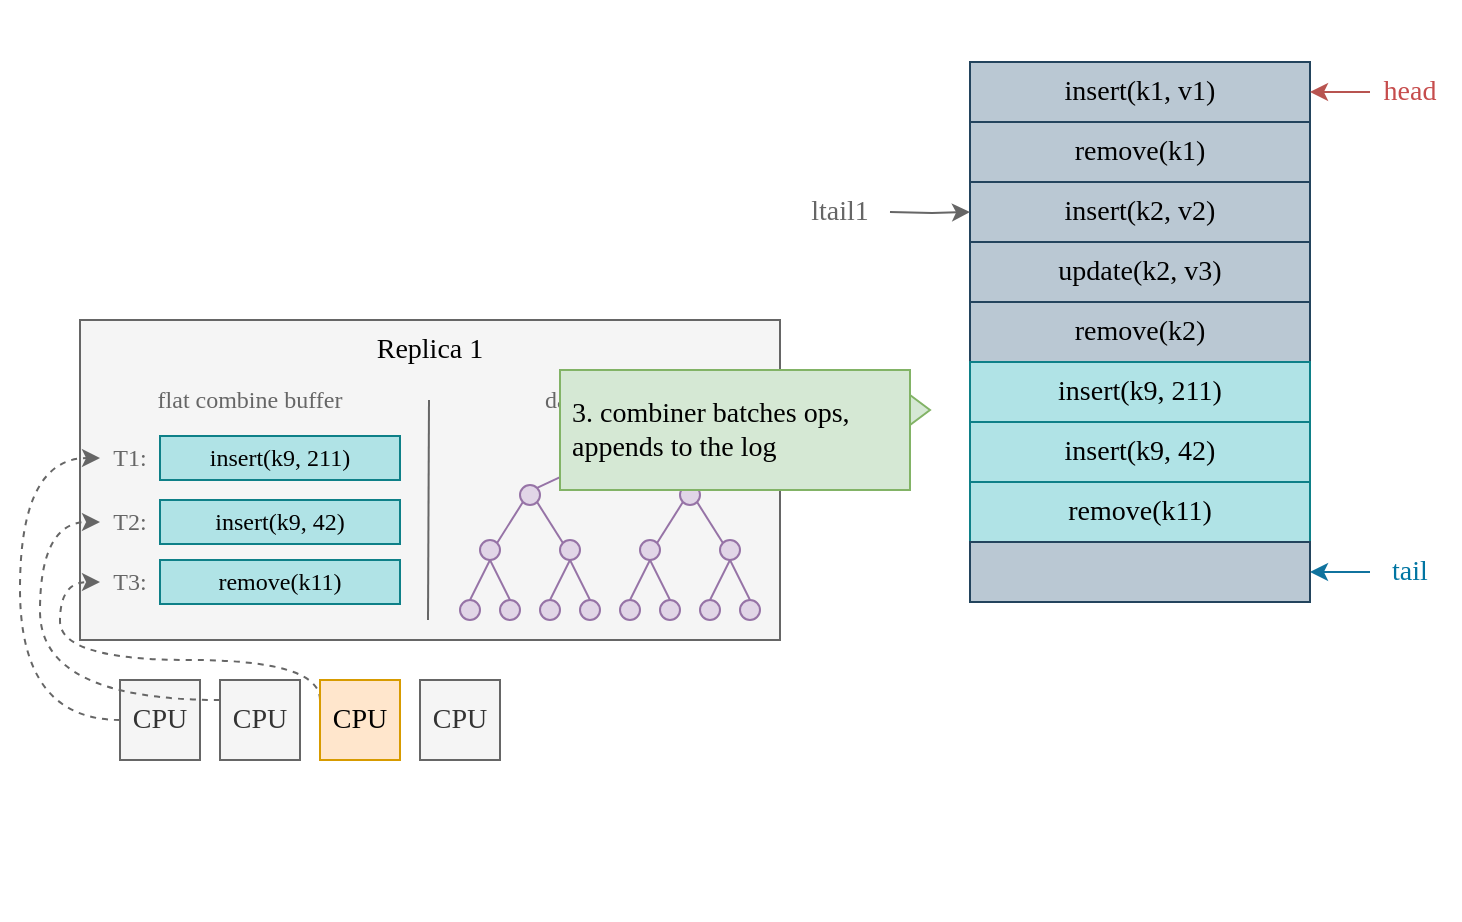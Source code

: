<mxfile>
    <diagram id="_LHDZrtanYBteQejp4xX" name="第 1 页">
        <mxGraphModel dx="1618" dy="738" grid="1" gridSize="10" guides="1" tooltips="1" connect="1" arrows="1" fold="1" page="1" pageScale="1" pageWidth="827" pageHeight="1169" math="0" shadow="0">
            <root>
                <mxCell id="0"/>
                <mxCell id="1" parent="0"/>
                <mxCell id="117" value="" style="rounded=0;whiteSpace=wrap;html=1;fillColor=none;strokeColor=none;" vertex="1" parent="1">
                    <mxGeometry x="-130" y="20" width="730" height="460" as="geometry"/>
                </mxCell>
                <mxCell id="9" value="insert(k1, v1)" style="text;html=1;strokeColor=#23445d;fillColor=#bac8d3;align=center;verticalAlign=middle;whiteSpace=wrap;rounded=0;fontSize=14;fontFamily=Menlo;" parent="1" vertex="1">
                    <mxGeometry x="355" y="51" width="170" height="30" as="geometry"/>
                </mxCell>
                <mxCell id="10" value="remove(k1)" style="text;html=1;strokeColor=#23445d;fillColor=#bac8d3;align=center;verticalAlign=middle;whiteSpace=wrap;rounded=0;fontSize=14;fontFamily=Menlo;" parent="1" vertex="1">
                    <mxGeometry x="355" y="81" width="170" height="30" as="geometry"/>
                </mxCell>
                <mxCell id="11" value="insert(k2, v2)" style="text;html=1;strokeColor=#23445d;fillColor=#bac8d3;align=center;verticalAlign=middle;whiteSpace=wrap;rounded=0;fontSize=14;fontFamily=Menlo;" parent="1" vertex="1">
                    <mxGeometry x="355" y="111" width="170" height="30" as="geometry"/>
                </mxCell>
                <mxCell id="12" value="update(k2, v3)" style="text;html=1;strokeColor=#23445d;fillColor=#bac8d3;align=center;verticalAlign=middle;whiteSpace=wrap;rounded=0;fontSize=14;fontFamily=Menlo;" parent="1" vertex="1">
                    <mxGeometry x="355" y="141" width="170" height="30" as="geometry"/>
                </mxCell>
                <mxCell id="13" value="remove(k2)" style="text;html=1;strokeColor=#23445d;fillColor=#bac8d3;align=center;verticalAlign=middle;whiteSpace=wrap;rounded=0;fontSize=14;fontFamily=Menlo;" parent="1" vertex="1">
                    <mxGeometry x="355" y="171" width="170" height="30" as="geometry"/>
                </mxCell>
                <mxCell id="14" value="&lt;span style=&quot;font-size: 14px;&quot;&gt;insert(k9, 211)&lt;/span&gt;" style="text;html=1;strokeColor=#0e8088;fillColor=#b0e3e6;align=center;verticalAlign=middle;whiteSpace=wrap;rounded=0;fontSize=14;fontFamily=Menlo;labelBackgroundColor=none;" parent="1" vertex="1">
                    <mxGeometry x="355" y="201" width="170" height="30" as="geometry"/>
                </mxCell>
                <mxCell id="15" value="&lt;meta charset=&quot;utf-8&quot; style=&quot;font-size: 14px;&quot;&gt;&lt;span style=&quot;color: rgb(0, 0, 0); font-family: menlo; font-size: 14px; font-style: normal; font-weight: 400; letter-spacing: normal; text-align: center; text-indent: 0px; text-transform: none; word-spacing: 0px; display: inline; float: none;&quot;&gt;insert(k9, 42)&lt;/span&gt;" style="text;html=1;strokeColor=#0e8088;fillColor=#b0e3e6;align=center;verticalAlign=middle;whiteSpace=wrap;rounded=0;fontSize=14;fontFamily=Menlo;labelBackgroundColor=none;" parent="1" vertex="1">
                    <mxGeometry x="355" y="231" width="170" height="30" as="geometry"/>
                </mxCell>
                <mxCell id="16" value="" style="endArrow=classic;html=1;fillColor=#f8cecc;strokeColor=#b85450;exitX=0;exitY=0.5;exitDx=0;exitDy=0;entryX=1;entryY=0.5;entryDx=0;entryDy=0;" parent="1" source="17" target="9" edge="1">
                    <mxGeometry width="50" height="50" relative="1" as="geometry">
                        <mxPoint x="565" y="66" as="sourcePoint"/>
                        <mxPoint x="565" y="111" as="targetPoint"/>
                    </mxGeometry>
                </mxCell>
                <mxCell id="17" value="head" style="text;html=1;strokeColor=none;fillColor=none;align=center;verticalAlign=middle;whiteSpace=wrap;rounded=0;fontFamily=Menlo;fontSize=14;fontColor=#C64C4C;" parent="1" vertex="1">
                    <mxGeometry x="555" y="56" width="40" height="20" as="geometry"/>
                </mxCell>
                <mxCell id="18" style="edgeStyle=orthogonalEdgeStyle;rounded=0;orthogonalLoop=1;jettySize=auto;html=1;entryX=0;entryY=0.5;entryDx=0;entryDy=0;fontFamily=Menlo;fontSize=14;fontColor=#000000;endArrow=classic;endFill=1;fillColor=#f5f5f5;strokeColor=#666666;" parent="1" target="11" edge="1">
                    <mxGeometry relative="1" as="geometry">
                        <mxPoint x="315" y="126" as="sourcePoint"/>
                    </mxGeometry>
                </mxCell>
                <mxCell id="20" value="" style="rounded=0;whiteSpace=wrap;html=1;fontFamily=Menlo;fontSize=14;fontColor=#333333;fillColor=#f5f5f5;strokeColor=#666666;" parent="1" vertex="1">
                    <mxGeometry x="-90" y="180" width="350" height="160" as="geometry"/>
                </mxCell>
                <mxCell id="21" value="" style="endArrow=classic;html=1;fillColor=#b1ddf0;strokeColor=#10739e;exitX=0;exitY=0.5;exitDx=0;exitDy=0;entryX=1;entryY=0.5;entryDx=0;entryDy=0;" parent="1" source="22" edge="1">
                    <mxGeometry width="50" height="50" relative="1" as="geometry">
                        <mxPoint x="565" y="306" as="sourcePoint"/>
                        <mxPoint x="525" y="306" as="targetPoint"/>
                    </mxGeometry>
                </mxCell>
                <mxCell id="22" value="tail" style="text;html=1;strokeColor=none;fillColor=none;align=center;verticalAlign=middle;whiteSpace=wrap;rounded=0;fontFamily=Menlo;fontSize=14;fontColor=#0075A2;" parent="1" vertex="1">
                    <mxGeometry x="555" y="296" width="40" height="20" as="geometry"/>
                </mxCell>
                <mxCell id="52" value="Replica 1" style="text;html=1;strokeColor=none;fillColor=none;align=center;verticalAlign=middle;whiteSpace=wrap;rounded=0;fontFamily=Menlo;fontSize=14;" parent="1" vertex="1">
                    <mxGeometry x="-60" y="185" width="290" height="20" as="geometry"/>
                </mxCell>
                <mxCell id="87" value="ltail1" style="text;html=1;strokeColor=none;fillColor=none;align=center;verticalAlign=middle;whiteSpace=wrap;rounded=0;fontFamily=Menlo;fontSize=14;fontColor=#666666;" parent="1" vertex="1">
                    <mxGeometry x="270" y="116" width="40" height="20" as="geometry"/>
                </mxCell>
                <mxCell id="89" value="" style="group" parent="1" vertex="1" connectable="0">
                    <mxGeometry x="100" y="240" width="150" height="90" as="geometry"/>
                </mxCell>
                <mxCell id="25" value="" style="ellipse;whiteSpace=wrap;html=1;aspect=fixed;fontFamily=Menlo;fontSize=14;fillColor=#e1d5e7;strokeColor=#9673a6;" parent="89" vertex="1">
                    <mxGeometry x="70" width="10" height="10" as="geometry"/>
                </mxCell>
                <mxCell id="28" value="" style="ellipse;whiteSpace=wrap;html=1;aspect=fixed;fontFamily=Menlo;fontSize=14;fillColor=#e1d5e7;strokeColor=#9673a6;" parent="89" vertex="1">
                    <mxGeometry x="30" y="22.5" width="10" height="10" as="geometry"/>
                </mxCell>
                <mxCell id="23" style="rounded=0;orthogonalLoop=1;jettySize=auto;html=1;exitX=0;exitY=1;exitDx=0;exitDy=0;entryX=1;entryY=0;entryDx=0;entryDy=0;fontFamily=Menlo;fontSize=14;fontColor=#0075A2;endArrow=none;endFill=0;fillColor=#e1d5e7;strokeColor=#9673a6;" parent="89" source="25" target="28" edge="1">
                    <mxGeometry relative="1" as="geometry"/>
                </mxCell>
                <mxCell id="31" value="" style="ellipse;whiteSpace=wrap;html=1;aspect=fixed;fontFamily=Menlo;fontSize=14;fillColor=#e1d5e7;strokeColor=#9673a6;" parent="89" vertex="1">
                    <mxGeometry x="110" y="22.5" width="10" height="10" as="geometry"/>
                </mxCell>
                <mxCell id="24" style="edgeStyle=none;rounded=0;orthogonalLoop=1;jettySize=auto;html=1;exitX=1;exitY=1;exitDx=0;exitDy=0;entryX=0;entryY=0;entryDx=0;entryDy=0;fontFamily=Menlo;fontSize=14;fontColor=#0075A2;endArrow=none;endFill=0;fillColor=#e1d5e7;strokeColor=#9673a6;" parent="89" source="25" target="31" edge="1">
                    <mxGeometry relative="1" as="geometry"/>
                </mxCell>
                <mxCell id="34" value="" style="ellipse;whiteSpace=wrap;html=1;aspect=fixed;fontFamily=Menlo;fontSize=14;fillColor=#e1d5e7;strokeColor=#9673a6;" parent="89" vertex="1">
                    <mxGeometry x="10" y="50" width="10" height="10" as="geometry"/>
                </mxCell>
                <mxCell id="26" style="edgeStyle=none;rounded=0;orthogonalLoop=1;jettySize=auto;html=1;exitX=0;exitY=1;exitDx=0;exitDy=0;entryX=1;entryY=0;entryDx=0;entryDy=0;fontFamily=Menlo;fontSize=14;fontColor=#0075A2;endArrow=none;endFill=0;fillColor=#e1d5e7;strokeColor=#9673a6;" parent="89" source="28" target="34" edge="1">
                    <mxGeometry relative="1" as="geometry"/>
                </mxCell>
                <mxCell id="37" value="" style="ellipse;whiteSpace=wrap;html=1;aspect=fixed;fontFamily=Menlo;fontSize=14;fillColor=#e1d5e7;strokeColor=#9673a6;" parent="89" vertex="1">
                    <mxGeometry x="50" y="50" width="10" height="10" as="geometry"/>
                </mxCell>
                <mxCell id="27" style="edgeStyle=none;rounded=0;orthogonalLoop=1;jettySize=auto;html=1;exitX=1;exitY=1;exitDx=0;exitDy=0;entryX=0;entryY=0;entryDx=0;entryDy=0;fontFamily=Menlo;fontSize=14;fontColor=#0075A2;endArrow=none;endFill=0;fillColor=#e1d5e7;strokeColor=#9673a6;" parent="89" source="28" target="37" edge="1">
                    <mxGeometry relative="1" as="geometry"/>
                </mxCell>
                <mxCell id="40" value="" style="ellipse;whiteSpace=wrap;html=1;aspect=fixed;fontFamily=Menlo;fontSize=14;fillColor=#e1d5e7;strokeColor=#9673a6;" parent="89" vertex="1">
                    <mxGeometry x="90" y="50" width="10" height="10" as="geometry"/>
                </mxCell>
                <mxCell id="29" style="edgeStyle=none;rounded=0;orthogonalLoop=1;jettySize=auto;html=1;exitX=0;exitY=1;exitDx=0;exitDy=0;entryX=1;entryY=0;entryDx=0;entryDy=0;fontFamily=Menlo;fontSize=14;fontColor=#0075A2;endArrow=none;endFill=0;fillColor=#e1d5e7;strokeColor=#9673a6;" parent="89" source="31" target="40" edge="1">
                    <mxGeometry relative="1" as="geometry"/>
                </mxCell>
                <mxCell id="43" value="" style="ellipse;whiteSpace=wrap;html=1;aspect=fixed;fontFamily=Menlo;fontSize=14;fillColor=#e1d5e7;strokeColor=#9673a6;" parent="89" vertex="1">
                    <mxGeometry x="130" y="50" width="10" height="10" as="geometry"/>
                </mxCell>
                <mxCell id="30" style="edgeStyle=none;rounded=0;orthogonalLoop=1;jettySize=auto;html=1;exitX=1;exitY=1;exitDx=0;exitDy=0;entryX=0;entryY=0;entryDx=0;entryDy=0;fontFamily=Menlo;fontSize=14;fontColor=#0075A2;endArrow=none;endFill=0;fillColor=#e1d5e7;strokeColor=#9673a6;" parent="89" source="31" target="43" edge="1">
                    <mxGeometry relative="1" as="geometry"/>
                </mxCell>
                <mxCell id="44" value="" style="ellipse;whiteSpace=wrap;html=1;aspect=fixed;fontFamily=Menlo;fontSize=14;fillColor=#e1d5e7;strokeColor=#9673a6;" parent="89" vertex="1">
                    <mxGeometry y="80" width="10" height="10" as="geometry"/>
                </mxCell>
                <mxCell id="32" style="edgeStyle=none;rounded=0;orthogonalLoop=1;jettySize=auto;html=1;exitX=0.5;exitY=1;exitDx=0;exitDy=0;entryX=0.5;entryY=0;entryDx=0;entryDy=0;fontFamily=Menlo;fontSize=14;fontColor=#0075A2;endArrow=none;endFill=0;fillColor=#e1d5e7;strokeColor=#9673a6;" parent="89" source="34" target="44" edge="1">
                    <mxGeometry relative="1" as="geometry"/>
                </mxCell>
                <mxCell id="45" value="" style="ellipse;whiteSpace=wrap;html=1;aspect=fixed;fontFamily=Menlo;fontSize=14;fillColor=#e1d5e7;strokeColor=#9673a6;" parent="89" vertex="1">
                    <mxGeometry x="20" y="80" width="10" height="10" as="geometry"/>
                </mxCell>
                <mxCell id="33" style="edgeStyle=none;rounded=0;orthogonalLoop=1;jettySize=auto;html=1;exitX=0.5;exitY=1;exitDx=0;exitDy=0;entryX=0.5;entryY=0;entryDx=0;entryDy=0;fontFamily=Menlo;fontSize=14;fontColor=#0075A2;endArrow=none;endFill=0;fillColor=#e1d5e7;strokeColor=#9673a6;" parent="89" source="34" target="45" edge="1">
                    <mxGeometry relative="1" as="geometry"/>
                </mxCell>
                <mxCell id="46" value="" style="ellipse;whiteSpace=wrap;html=1;aspect=fixed;fontFamily=Menlo;fontSize=14;fillColor=#e1d5e7;strokeColor=#9673a6;" parent="89" vertex="1">
                    <mxGeometry x="40" y="80" width="10" height="10" as="geometry"/>
                </mxCell>
                <mxCell id="35" style="edgeStyle=none;rounded=0;orthogonalLoop=1;jettySize=auto;html=1;exitX=0.5;exitY=1;exitDx=0;exitDy=0;entryX=0.5;entryY=0;entryDx=0;entryDy=0;fontFamily=Menlo;fontSize=14;fontColor=#0075A2;endArrow=none;endFill=0;fillColor=#e1d5e7;strokeColor=#9673a6;" parent="89" source="37" target="46" edge="1">
                    <mxGeometry relative="1" as="geometry"/>
                </mxCell>
                <mxCell id="47" value="" style="ellipse;whiteSpace=wrap;html=1;aspect=fixed;fontFamily=Menlo;fontSize=14;fillColor=#e1d5e7;strokeColor=#9673a6;" parent="89" vertex="1">
                    <mxGeometry x="60" y="80" width="10" height="10" as="geometry"/>
                </mxCell>
                <mxCell id="36" style="edgeStyle=none;rounded=0;orthogonalLoop=1;jettySize=auto;html=1;exitX=0.5;exitY=1;exitDx=0;exitDy=0;entryX=0.5;entryY=0;entryDx=0;entryDy=0;fontFamily=Menlo;fontSize=14;fontColor=#0075A2;endArrow=none;endFill=0;fillColor=#e1d5e7;strokeColor=#9673a6;" parent="89" source="37" target="47" edge="1">
                    <mxGeometry relative="1" as="geometry"/>
                </mxCell>
                <mxCell id="48" value="" style="ellipse;whiteSpace=wrap;html=1;aspect=fixed;fontFamily=Menlo;fontSize=14;fillColor=#e1d5e7;strokeColor=#9673a6;" parent="89" vertex="1">
                    <mxGeometry x="80" y="80" width="10" height="10" as="geometry"/>
                </mxCell>
                <mxCell id="38" style="edgeStyle=none;rounded=0;orthogonalLoop=1;jettySize=auto;html=1;exitX=0.5;exitY=1;exitDx=0;exitDy=0;entryX=0.5;entryY=0;entryDx=0;entryDy=0;fontFamily=Menlo;fontSize=14;fontColor=#0075A2;endArrow=none;endFill=0;fillColor=#e1d5e7;strokeColor=#9673a6;" parent="89" source="40" target="48" edge="1">
                    <mxGeometry relative="1" as="geometry"/>
                </mxCell>
                <mxCell id="49" value="" style="ellipse;whiteSpace=wrap;html=1;aspect=fixed;fontFamily=Menlo;fontSize=14;fillColor=#e1d5e7;strokeColor=#9673a6;" parent="89" vertex="1">
                    <mxGeometry x="100" y="80" width="10" height="10" as="geometry"/>
                </mxCell>
                <mxCell id="39" style="edgeStyle=none;rounded=0;orthogonalLoop=1;jettySize=auto;html=1;exitX=0.5;exitY=1;exitDx=0;exitDy=0;entryX=0.5;entryY=0;entryDx=0;entryDy=0;fontFamily=Menlo;fontSize=14;fontColor=#0075A2;endArrow=none;endFill=0;fillColor=#e1d5e7;strokeColor=#9673a6;" parent="89" source="40" target="49" edge="1">
                    <mxGeometry relative="1" as="geometry"/>
                </mxCell>
                <mxCell id="50" value="" style="ellipse;whiteSpace=wrap;html=1;aspect=fixed;fontFamily=Menlo;fontSize=14;fillColor=#e1d5e7;strokeColor=#9673a6;" parent="89" vertex="1">
                    <mxGeometry x="120" y="80" width="10" height="10" as="geometry"/>
                </mxCell>
                <mxCell id="41" style="edgeStyle=none;rounded=0;orthogonalLoop=1;jettySize=auto;html=1;exitX=0.5;exitY=1;exitDx=0;exitDy=0;entryX=0.5;entryY=0;entryDx=0;entryDy=0;fontFamily=Menlo;fontSize=14;fontColor=#0075A2;endArrow=none;endFill=0;fillColor=#e1d5e7;strokeColor=#9673a6;" parent="89" source="43" target="50" edge="1">
                    <mxGeometry relative="1" as="geometry"/>
                </mxCell>
                <mxCell id="51" value="" style="ellipse;whiteSpace=wrap;html=1;aspect=fixed;fontFamily=Menlo;fontSize=14;fillColor=#e1d5e7;strokeColor=#9673a6;" parent="89" vertex="1">
                    <mxGeometry x="140" y="80" width="10" height="10" as="geometry"/>
                </mxCell>
                <mxCell id="42" style="edgeStyle=none;rounded=0;orthogonalLoop=1;jettySize=auto;html=1;exitX=0.5;exitY=1;exitDx=0;exitDy=0;entryX=0.5;entryY=0;entryDx=0;entryDy=0;fontFamily=Menlo;fontSize=14;fontColor=#0075A2;endArrow=none;endFill=0;fillColor=#e1d5e7;strokeColor=#9673a6;" parent="89" source="43" target="51" edge="1">
                    <mxGeometry relative="1" as="geometry"/>
                </mxCell>
                <mxCell id="90" value="data structure" style="text;html=1;strokeColor=none;fillColor=none;align=center;verticalAlign=middle;whiteSpace=wrap;rounded=0;fontFamily=Menlo;fontSize=12;fontColor=#666666;" parent="1" vertex="1">
                    <mxGeometry x="100" y="210" width="150" height="20" as="geometry"/>
                </mxCell>
                <mxCell id="91" value="flat combine buffer" style="text;html=1;strokeColor=none;fillColor=none;align=center;verticalAlign=middle;whiteSpace=wrap;rounded=0;fontFamily=Menlo;fontSize=12;fontColor=#666666;" parent="1" vertex="1">
                    <mxGeometry x="-80" y="210" width="150" height="20" as="geometry"/>
                </mxCell>
                <mxCell id="104" style="edgeStyle=orthogonalEdgeStyle;rounded=0;orthogonalLoop=1;jettySize=auto;html=1;exitX=0;exitY=0.5;exitDx=0;exitDy=0;entryX=0;entryY=0.5;entryDx=0;entryDy=0;fontFamily=Menlo;fontSize=12;fontColor=#666666;curved=1;fillColor=#f5f5f5;strokeColor=#666666;dashed=1;" parent="1" source="92" target="99" edge="1">
                    <mxGeometry relative="1" as="geometry">
                        <Array as="points">
                            <mxPoint x="-120" y="380"/>
                            <mxPoint x="-120" y="249"/>
                        </Array>
                    </mxGeometry>
                </mxCell>
                <mxCell id="92" value="CPU" style="rounded=0;whiteSpace=wrap;html=1;fontSize=14;fontColor=#333333;fontFamily=Menlo;fillColor=#f5f5f5;strokeColor=#666666;" parent="1" vertex="1">
                    <mxGeometry x="-70" y="360" width="40" height="40" as="geometry"/>
                </mxCell>
                <mxCell id="105" style="edgeStyle=orthogonalEdgeStyle;curved=1;rounded=0;orthogonalLoop=1;jettySize=auto;html=1;exitX=0;exitY=0.25;exitDx=0;exitDy=0;entryX=0;entryY=0.5;entryDx=0;entryDy=0;fontFamily=Menlo;fontSize=12;fontColor=#666666;fillColor=#f5f5f5;strokeColor=#666666;dashed=1;" parent="1" source="93" target="101" edge="1">
                    <mxGeometry relative="1" as="geometry">
                        <Array as="points">
                            <mxPoint x="-110" y="370"/>
                            <mxPoint x="-110" y="281"/>
                        </Array>
                    </mxGeometry>
                </mxCell>
                <mxCell id="93" value="CPU" style="rounded=0;whiteSpace=wrap;html=1;fontSize=14;fontColor=#333333;fontFamily=Menlo;fillColor=#f5f5f5;strokeColor=#666666;" parent="1" vertex="1">
                    <mxGeometry x="-20" y="360" width="40" height="40" as="geometry"/>
                </mxCell>
                <mxCell id="106" style="edgeStyle=orthogonalEdgeStyle;curved=1;rounded=0;orthogonalLoop=1;jettySize=auto;html=1;exitX=0;exitY=0.25;exitDx=0;exitDy=0;entryX=0;entryY=0.5;entryDx=0;entryDy=0;dashed=1;fontFamily=Menlo;fontSize=12;fontColor=#666666;fillColor=#f5f5f5;strokeColor=#666666;" parent="1" source="96" target="103" edge="1">
                    <mxGeometry relative="1" as="geometry">
                        <Array as="points">
                            <mxPoint x="30" y="350"/>
                            <mxPoint x="-100" y="350"/>
                            <mxPoint x="-100" y="311"/>
                        </Array>
                    </mxGeometry>
                </mxCell>
                <mxCell id="96" value="CPU" style="rounded=0;whiteSpace=wrap;html=1;fontSize=14;fontFamily=Menlo;fillColor=#ffe6cc;strokeColor=#d79b00;" parent="1" vertex="1">
                    <mxGeometry x="30" y="360" width="40" height="40" as="geometry"/>
                </mxCell>
                <mxCell id="97" value="CPU" style="rounded=0;whiteSpace=wrap;html=1;fontSize=14;fontColor=#333333;fontFamily=Menlo;fillColor=#f5f5f5;strokeColor=#666666;" parent="1" vertex="1">
                    <mxGeometry x="80" y="360" width="40" height="40" as="geometry"/>
                </mxCell>
                <mxCell id="98" value="insert(k9, 211)" style="rounded=0;whiteSpace=wrap;html=1;fontFamily=Menlo;fontSize=12;fillColor=#b0e3e6;strokeColor=#0e8088;" parent="1" vertex="1">
                    <mxGeometry x="-50" y="238" width="120" height="22" as="geometry"/>
                </mxCell>
                <mxCell id="99" value="T1:" style="text;html=1;strokeColor=none;fillColor=none;align=center;verticalAlign=middle;whiteSpace=wrap;rounded=0;fontFamily=Menlo;fontSize=12;fontColor=#666666;" parent="1" vertex="1">
                    <mxGeometry x="-80" y="239" width="30" height="20" as="geometry"/>
                </mxCell>
                <mxCell id="100" value="insert(k9, 42)" style="rounded=0;whiteSpace=wrap;html=1;fontFamily=Menlo;fontSize=12;fillColor=#b0e3e6;strokeColor=#0e8088;" parent="1" vertex="1">
                    <mxGeometry x="-50" y="270" width="120" height="22" as="geometry"/>
                </mxCell>
                <mxCell id="101" value="T2:" style="text;html=1;strokeColor=none;fillColor=none;align=center;verticalAlign=middle;whiteSpace=wrap;rounded=0;fontFamily=Menlo;fontSize=12;fontColor=#666666;" parent="1" vertex="1">
                    <mxGeometry x="-80" y="271" width="30" height="20" as="geometry"/>
                </mxCell>
                <mxCell id="102" value="remove(k11)" style="rounded=0;whiteSpace=wrap;html=1;fontFamily=Menlo;fontSize=12;fillColor=#b0e3e6;strokeColor=#0e8088;" parent="1" vertex="1">
                    <mxGeometry x="-50" y="300" width="120" height="22" as="geometry"/>
                </mxCell>
                <mxCell id="103" value="T3:" style="text;html=1;strokeColor=none;fillColor=none;align=center;verticalAlign=middle;whiteSpace=wrap;rounded=0;fontFamily=Menlo;fontSize=12;fontColor=#666666;" parent="1" vertex="1">
                    <mxGeometry x="-80" y="301" width="30" height="20" as="geometry"/>
                </mxCell>
                <mxCell id="107" value="" style="endArrow=none;html=1;fontFamily=Menlo;fontSize=12;fontColor=#666666;fillColor=#f5f5f5;strokeColor=#666666;" parent="1" edge="1">
                    <mxGeometry width="50" height="50" relative="1" as="geometry">
                        <mxPoint x="84" y="330" as="sourcePoint"/>
                        <mxPoint x="84.5" y="220" as="targetPoint"/>
                    </mxGeometry>
                </mxCell>
                <mxCell id="109" value="3. combiner batches ops, appends to the log" style="rounded=0;whiteSpace=wrap;html=1;fontFamily=Menlo;fontSize=14;fillColor=#d5e8d4;strokeColor=#82b366;align=left;spacingLeft=4;spacingRight=4;spacingTop=0;spacingBottom=0;" parent="1" vertex="1">
                    <mxGeometry x="150" y="205" width="175" height="60" as="geometry"/>
                </mxCell>
                <mxCell id="111" value="" style="triangle;whiteSpace=wrap;html=1;fontFamily=Menlo;fontSize=14;align=left;rotation=0;fillColor=#d5e8d4;strokeColor=#82b366;" parent="1" vertex="1">
                    <mxGeometry x="325" y="217.5" width="10" height="15" as="geometry"/>
                </mxCell>
                <mxCell id="115" value="&lt;meta charset=&quot;utf-8&quot; style=&quot;font-size: 14px;&quot;&gt;&lt;span style=&quot;color: rgb(0, 0, 0); font-family: menlo; font-size: 14px; font-style: normal; font-weight: 400; letter-spacing: normal; text-align: center; text-indent: 0px; text-transform: none; word-spacing: 0px; display: inline; float: none;&quot;&gt;remove(k11)&lt;/span&gt;" style="text;html=1;strokeColor=#0e8088;fillColor=#b0e3e6;align=center;verticalAlign=middle;whiteSpace=wrap;rounded=0;fontSize=14;fontFamily=Menlo;labelBackgroundColor=none;" parent="1" vertex="1">
                    <mxGeometry x="355" y="261" width="170" height="30" as="geometry"/>
                </mxCell>
                <mxCell id="116" value="" style="text;html=1;strokeColor=#23445d;fillColor=#bac8d3;align=center;verticalAlign=middle;whiteSpace=wrap;rounded=0;fontSize=14;fontFamily=Menlo;" parent="1" vertex="1">
                    <mxGeometry x="355" y="291" width="170" height="30" as="geometry"/>
                </mxCell>
            </root>
        </mxGraphModel>
    </diagram>
</mxfile>